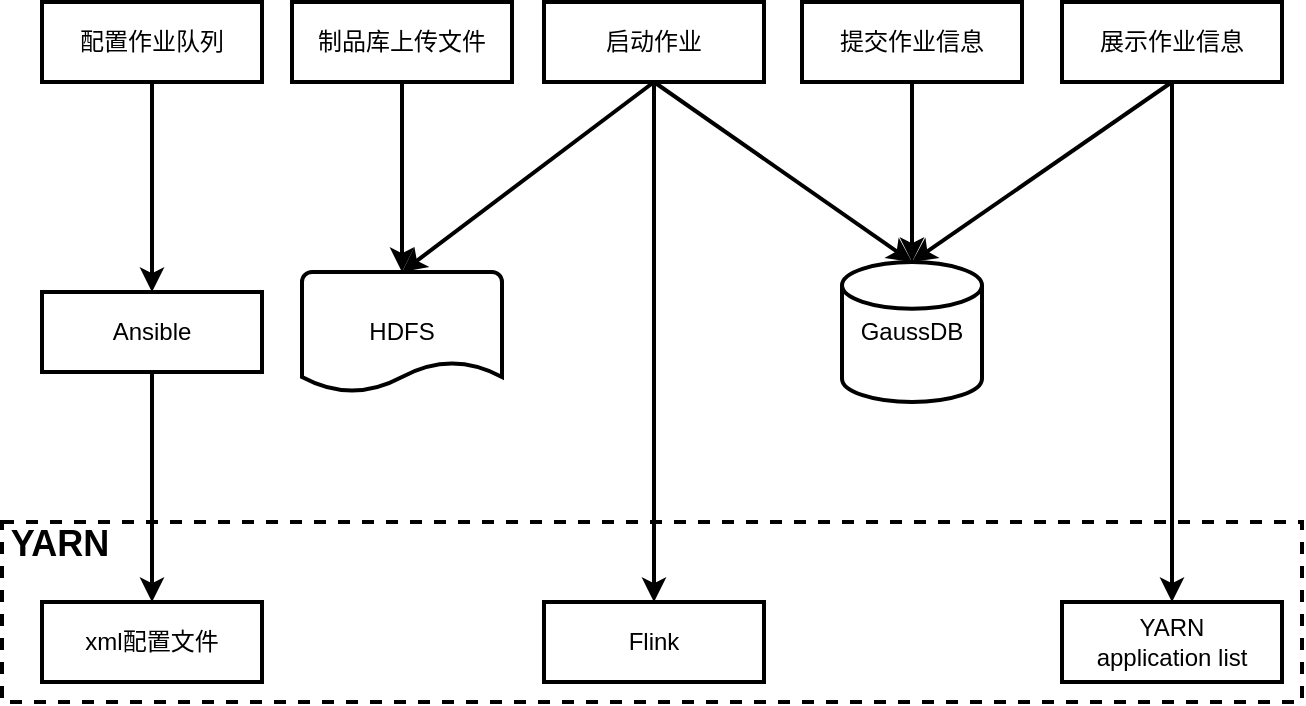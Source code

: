 <mxfile version="15.5.7" type="github">
  <diagram id="iHBFDbL2aOnu-IH5htIQ" name="Page-1">
    <mxGraphModel dx="902" dy="561" grid="1" gridSize="10" guides="1" tooltips="1" connect="1" arrows="1" fold="1" page="1" pageScale="1" pageWidth="827" pageHeight="1169" math="0" shadow="0">
      <root>
        <mxCell id="0" />
        <mxCell id="1" parent="0" />
        <mxCell id="Ck5HYmiKmCiAXejHMIz2-1" value="提交作业信息" style="rounded=0;whiteSpace=wrap;html=1;strokeWidth=2;" vertex="1" parent="1">
          <mxGeometry x="460" y="120" width="110" height="40" as="geometry" />
        </mxCell>
        <mxCell id="Ck5HYmiKmCiAXejHMIz2-4" value="&lt;span&gt;GaussDB&lt;/span&gt;" style="strokeWidth=2;html=1;shape=mxgraph.flowchart.database;whiteSpace=wrap;" vertex="1" parent="1">
          <mxGeometry x="480" y="250" width="70" height="70" as="geometry" />
        </mxCell>
        <mxCell id="Ck5HYmiKmCiAXejHMIz2-5" value="&lt;span&gt;HDFS&lt;/span&gt;" style="strokeWidth=2;html=1;shape=mxgraph.flowchart.document2;whiteSpace=wrap;size=0.25;" vertex="1" parent="1">
          <mxGeometry x="210" y="255" width="100" height="60" as="geometry" />
        </mxCell>
        <mxCell id="Ck5HYmiKmCiAXejHMIz2-6" value="" style="endArrow=classic;html=1;rounded=0;exitX=0.5;exitY=1;exitDx=0;exitDy=0;entryX=0.5;entryY=0;entryDx=0;entryDy=0;entryPerimeter=0;strokeWidth=2;" edge="1" parent="1" source="Ck5HYmiKmCiAXejHMIz2-1" target="Ck5HYmiKmCiAXejHMIz2-4">
          <mxGeometry width="50" height="50" relative="1" as="geometry">
            <mxPoint x="360" y="310" as="sourcePoint" />
            <mxPoint x="410" y="260" as="targetPoint" />
          </mxGeometry>
        </mxCell>
        <mxCell id="Ck5HYmiKmCiAXejHMIz2-8" value="展示作业信息" style="rounded=0;whiteSpace=wrap;html=1;strokeWidth=2;" vertex="1" parent="1">
          <mxGeometry x="590" y="120" width="110" height="40" as="geometry" />
        </mxCell>
        <mxCell id="Ck5HYmiKmCiAXejHMIz2-10" value="启动作业" style="rounded=0;whiteSpace=wrap;html=1;strokeWidth=2;" vertex="1" parent="1">
          <mxGeometry x="331" y="120" width="110" height="40" as="geometry" />
        </mxCell>
        <mxCell id="Ck5HYmiKmCiAXejHMIz2-17" value="" style="rounded=0;whiteSpace=wrap;html=1;dashed=1;strokeWidth=2;align=left;" vertex="1" parent="1">
          <mxGeometry x="60" y="380" width="650" height="90" as="geometry" />
        </mxCell>
        <mxCell id="Ck5HYmiKmCiAXejHMIz2-18" value="制品库上传文件" style="rounded=0;whiteSpace=wrap;html=1;strokeWidth=2;" vertex="1" parent="1">
          <mxGeometry x="205" y="120" width="110" height="40" as="geometry" />
        </mxCell>
        <mxCell id="Ck5HYmiKmCiAXejHMIz2-19" value="" style="endArrow=classic;html=1;rounded=0;strokeWidth=2;exitX=0.5;exitY=1;exitDx=0;exitDy=0;entryX=0.5;entryY=0;entryDx=0;entryDy=0;entryPerimeter=0;" edge="1" parent="1" source="Ck5HYmiKmCiAXejHMIz2-18" target="Ck5HYmiKmCiAXejHMIz2-5">
          <mxGeometry width="50" height="50" relative="1" as="geometry">
            <mxPoint x="260" y="220" as="sourcePoint" />
            <mxPoint x="280" y="240" as="targetPoint" />
          </mxGeometry>
        </mxCell>
        <mxCell id="Ck5HYmiKmCiAXejHMIz2-21" value="" style="endArrow=classic;html=1;rounded=0;exitX=0.5;exitY=1;exitDx=0;exitDy=0;strokeWidth=2;entryX=0.5;entryY=0;entryDx=0;entryDy=0;" edge="1" parent="1" source="Ck5HYmiKmCiAXejHMIz2-8" target="Ck5HYmiKmCiAXejHMIz2-36">
          <mxGeometry width="50" height="50" relative="1" as="geometry">
            <mxPoint x="510" y="290" as="sourcePoint" />
            <mxPoint x="645" y="380" as="targetPoint" />
          </mxGeometry>
        </mxCell>
        <mxCell id="Ck5HYmiKmCiAXejHMIz2-24" value="配置作业队列" style="rounded=0;whiteSpace=wrap;html=1;strokeWidth=2;" vertex="1" parent="1">
          <mxGeometry x="80" y="120" width="110" height="40" as="geometry" />
        </mxCell>
        <mxCell id="Ck5HYmiKmCiAXejHMIz2-25" value="" style="endArrow=classic;html=1;rounded=0;strokeWidth=2;exitX=0.5;exitY=1;exitDx=0;exitDy=0;entryX=0.5;entryY=0;entryDx=0;entryDy=0;entryPerimeter=0;" edge="1" parent="1" source="Ck5HYmiKmCiAXejHMIz2-8" target="Ck5HYmiKmCiAXejHMIz2-4">
          <mxGeometry width="50" height="50" relative="1" as="geometry">
            <mxPoint x="550" y="300" as="sourcePoint" />
            <mxPoint x="600" y="250" as="targetPoint" />
          </mxGeometry>
        </mxCell>
        <mxCell id="Ck5HYmiKmCiAXejHMIz2-27" value="" style="endArrow=classic;html=1;rounded=0;strokeWidth=2;exitX=0.5;exitY=1;exitDx=0;exitDy=0;entryX=0.5;entryY=0;entryDx=0;entryDy=0;" edge="1" parent="1" source="Ck5HYmiKmCiAXejHMIz2-24" target="Ck5HYmiKmCiAXejHMIz2-28">
          <mxGeometry width="50" height="50" relative="1" as="geometry">
            <mxPoint x="110" y="320" as="sourcePoint" />
            <mxPoint x="124" y="260" as="targetPoint" />
          </mxGeometry>
        </mxCell>
        <mxCell id="Ck5HYmiKmCiAXejHMIz2-28" value="Ansible" style="rounded=0;whiteSpace=wrap;html=1;strokeWidth=2;" vertex="1" parent="1">
          <mxGeometry x="80" y="265" width="110" height="40" as="geometry" />
        </mxCell>
        <mxCell id="Ck5HYmiKmCiAXejHMIz2-29" value="" style="endArrow=classic;html=1;rounded=0;strokeWidth=2;exitX=0.5;exitY=1;exitDx=0;exitDy=0;" edge="1" parent="1" source="Ck5HYmiKmCiAXejHMIz2-28" target="Ck5HYmiKmCiAXejHMIz2-33">
          <mxGeometry width="50" height="50" relative="1" as="geometry">
            <mxPoint x="100" y="470" as="sourcePoint" />
            <mxPoint x="150" y="420" as="targetPoint" />
          </mxGeometry>
        </mxCell>
        <mxCell id="Ck5HYmiKmCiAXejHMIz2-30" value="" style="endArrow=classic;html=1;rounded=0;strokeWidth=2;exitX=0.5;exitY=1;exitDx=0;exitDy=0;entryX=0.5;entryY=0;entryDx=0;entryDy=0;entryPerimeter=0;" edge="1" parent="1" source="Ck5HYmiKmCiAXejHMIz2-10" target="Ck5HYmiKmCiAXejHMIz2-5">
          <mxGeometry width="50" height="50" relative="1" as="geometry">
            <mxPoint x="400" y="320" as="sourcePoint" />
            <mxPoint x="450" y="270" as="targetPoint" />
          </mxGeometry>
        </mxCell>
        <mxCell id="Ck5HYmiKmCiAXejHMIz2-31" value="" style="endArrow=classic;html=1;rounded=0;strokeWidth=2;exitX=0.5;exitY=1;exitDx=0;exitDy=0;entryX=0.5;entryY=0;entryDx=0;entryDy=0;entryPerimeter=0;" edge="1" parent="1" source="Ck5HYmiKmCiAXejHMIz2-10" target="Ck5HYmiKmCiAXejHMIz2-4">
          <mxGeometry width="50" height="50" relative="1" as="geometry">
            <mxPoint x="340" y="330" as="sourcePoint" />
            <mxPoint x="390" y="280" as="targetPoint" />
          </mxGeometry>
        </mxCell>
        <mxCell id="Ck5HYmiKmCiAXejHMIz2-32" value="" style="endArrow=classic;html=1;rounded=0;strokeWidth=2;entryX=0.5;entryY=0;entryDx=0;entryDy=0;exitX=0.5;exitY=1;exitDx=0;exitDy=0;" edge="1" parent="1" source="Ck5HYmiKmCiAXejHMIz2-10" target="Ck5HYmiKmCiAXejHMIz2-34">
          <mxGeometry width="50" height="50" relative="1" as="geometry">
            <mxPoint x="390" y="180" as="sourcePoint" />
            <mxPoint x="400" y="320" as="targetPoint" />
          </mxGeometry>
        </mxCell>
        <mxCell id="Ck5HYmiKmCiAXejHMIz2-33" value="xml配置文件" style="rounded=0;whiteSpace=wrap;html=1;strokeWidth=2;" vertex="1" parent="1">
          <mxGeometry x="80" y="420" width="110" height="40" as="geometry" />
        </mxCell>
        <mxCell id="Ck5HYmiKmCiAXejHMIz2-34" value="Flink" style="rounded=0;whiteSpace=wrap;html=1;strokeWidth=2;" vertex="1" parent="1">
          <mxGeometry x="331" y="420" width="110" height="40" as="geometry" />
        </mxCell>
        <mxCell id="Ck5HYmiKmCiAXejHMIz2-35" value="&lt;font style=&quot;font-size: 18px&quot;&gt;&lt;b&gt;YARN&lt;/b&gt;&lt;/font&gt;" style="text;html=1;strokeColor=none;fillColor=none;align=center;verticalAlign=middle;whiteSpace=wrap;rounded=0;" vertex="1" parent="1">
          <mxGeometry x="59" y="376" width="60" height="30" as="geometry" />
        </mxCell>
        <mxCell id="Ck5HYmiKmCiAXejHMIz2-36" value="YARN&lt;br&gt;application list" style="rounded=0;whiteSpace=wrap;html=1;strokeWidth=2;" vertex="1" parent="1">
          <mxGeometry x="590" y="420" width="110" height="40" as="geometry" />
        </mxCell>
      </root>
    </mxGraphModel>
  </diagram>
</mxfile>
